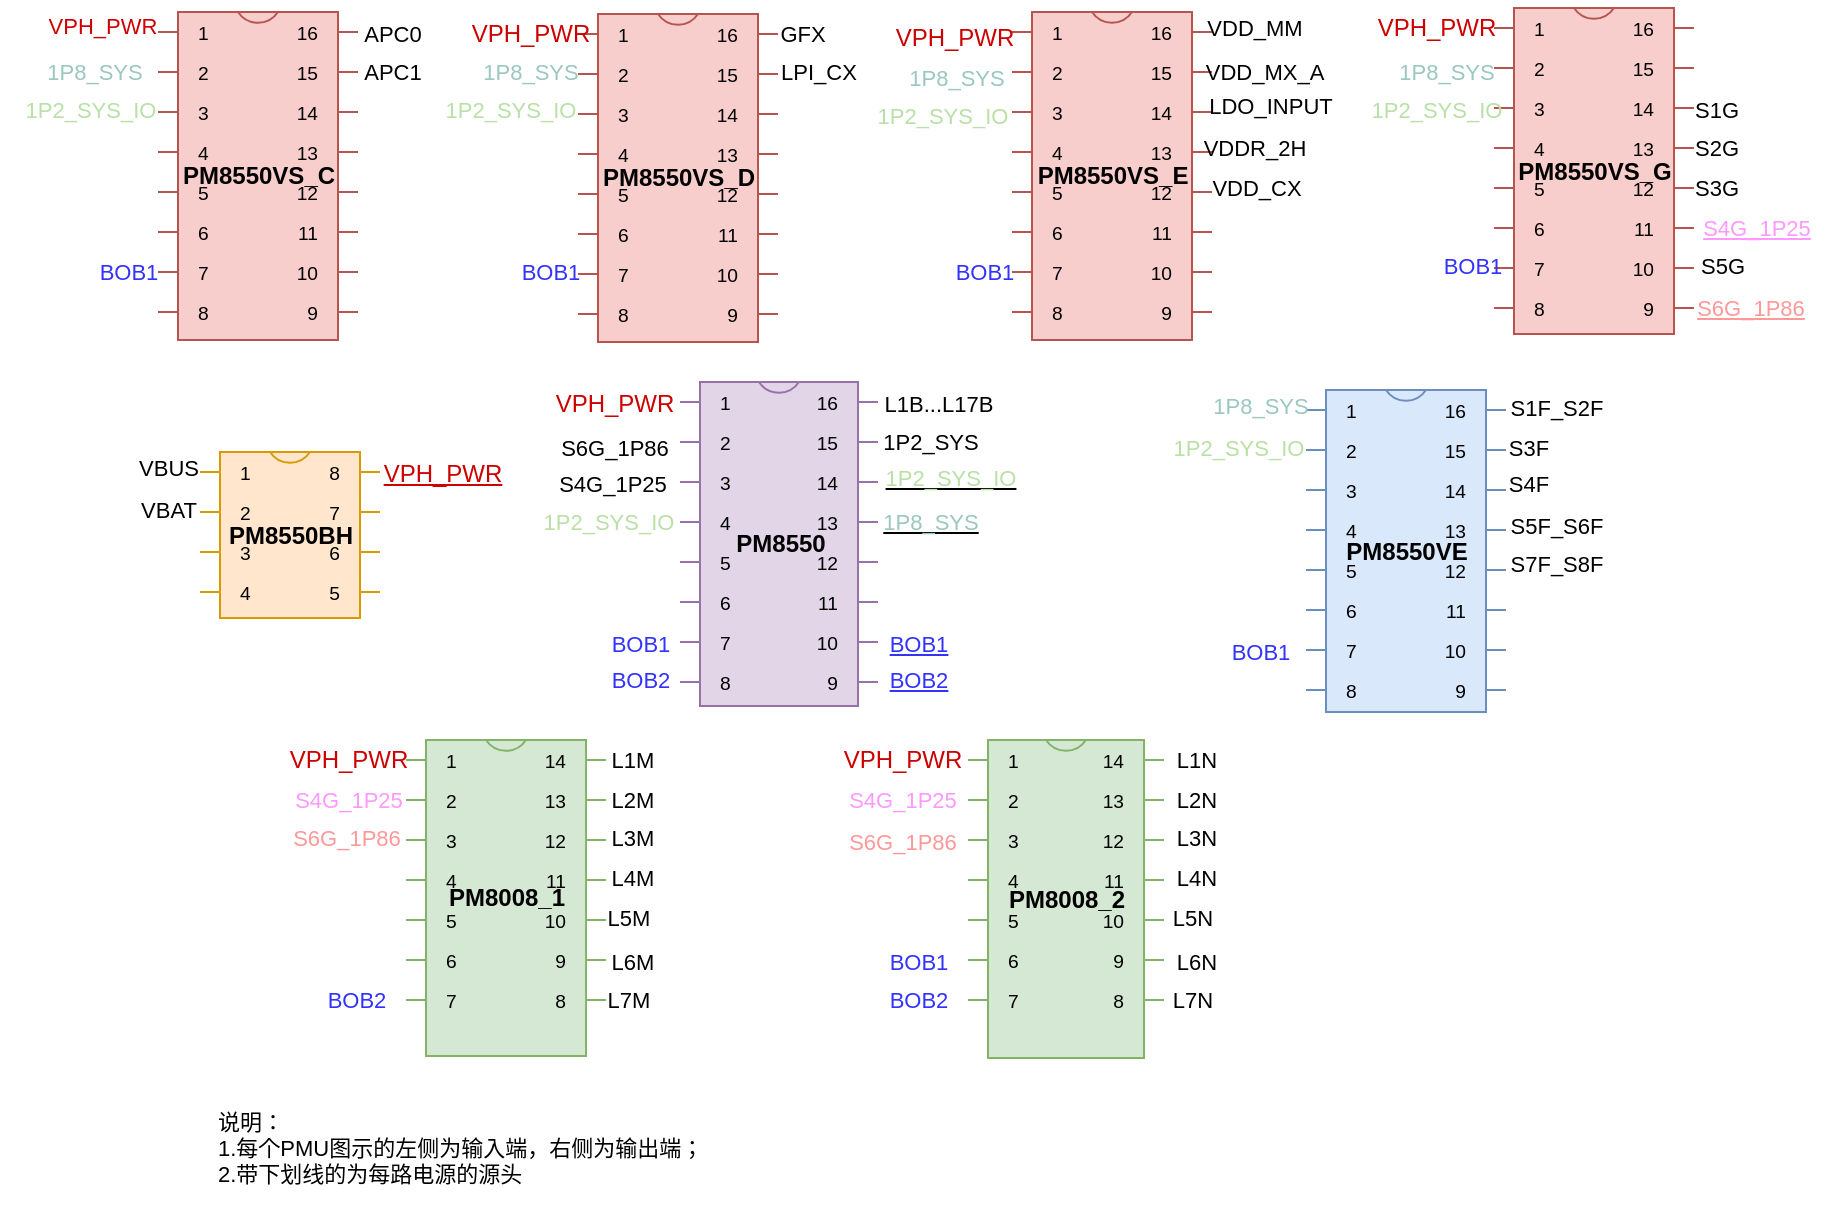 <mxfile version="20.2.7" type="github">
  <diagram id="lNH8VF2VYUELGfLcSpF1" name="第 1 页">
    <mxGraphModel dx="1692" dy="603" grid="0" gridSize="10" guides="1" tooltips="1" connect="1" arrows="1" fold="1" page="1" pageScale="1" pageWidth="827" pageHeight="1169" math="0" shadow="0">
      <root>
        <mxCell id="0" />
        <mxCell id="1" parent="0" />
        <mxCell id="IuWSipLadqDdP7I2UX3N-17" value="&lt;b&gt;PM8550&lt;/b&gt;" style="shadow=0;dashed=0;align=center;html=1;strokeWidth=1;shape=mxgraph.electrical.logic_gates.dual_inline_ic;labelNames=a,b,c,d,e,f,g,h,i,j,k,l,m,n,o,p,q,r,s,t;fillColor=#e1d5e7;strokeColor=#9673a6;" parent="1" vertex="1">
          <mxGeometry x="308" y="259" width="99" height="162" as="geometry" />
        </mxCell>
        <mxCell id="IuWSipLadqDdP7I2UX3N-18" value="&lt;b&gt;PM8550VS_C&lt;/b&gt;" style="shadow=0;dashed=0;align=center;html=1;strokeWidth=1;shape=mxgraph.electrical.logic_gates.dual_inline_ic;labelNames=a,b,c,d,e,f,g,h,i,j,k,l,m,n,o,p,q,r,s,t;fillColor=#f8cecc;strokeColor=#b85450;" parent="1" vertex="1">
          <mxGeometry x="47" y="74" width="100" height="164" as="geometry" />
        </mxCell>
        <mxCell id="IuWSipLadqDdP7I2UX3N-19" value="&lt;b&gt;PM8550VS_D&lt;/b&gt;" style="shadow=0;dashed=0;align=center;html=1;strokeWidth=1;shape=mxgraph.electrical.logic_gates.dual_inline_ic;labelNames=a,b,c,d,e,f,g,h,i,j,k,l,m,n,o,p,q,r,s,t;fillColor=#f8cecc;strokeColor=#b85450;" parent="1" vertex="1">
          <mxGeometry x="257" y="75" width="100" height="164" as="geometry" />
        </mxCell>
        <mxCell id="IuWSipLadqDdP7I2UX3N-20" value="&lt;b&gt;PM8550VS_E&lt;/b&gt;" style="shadow=0;dashed=0;align=center;html=1;strokeWidth=1;shape=mxgraph.electrical.logic_gates.dual_inline_ic;labelNames=a,b,c,d,e,f,g,h,i,j,k,l,m,n,o,p,q,r,s,t;fillColor=#f8cecc;strokeColor=#b85450;" parent="1" vertex="1">
          <mxGeometry x="474" y="74" width="100" height="164" as="geometry" />
        </mxCell>
        <mxCell id="IuWSipLadqDdP7I2UX3N-21" value="&lt;b&gt;PM8550VS_G&lt;/b&gt;" style="shadow=0;dashed=0;align=center;html=1;strokeWidth=1;shape=mxgraph.electrical.logic_gates.dual_inline_ic;labelNames=a,b,c,d,e,f,g,h,i,j,k,l,m,n,o,p,q,r,s,t;fillColor=#f8cecc;strokeColor=#b85450;" parent="1" vertex="1">
          <mxGeometry x="715" y="72" width="100" height="163" as="geometry" />
        </mxCell>
        <mxCell id="IuWSipLadqDdP7I2UX3N-22" value="&lt;b&gt;PM8550VE&lt;/b&gt;" style="shadow=0;dashed=0;align=center;html=1;strokeWidth=1;shape=mxgraph.electrical.logic_gates.dual_inline_ic;labelNames=a,b,c,d,e,f,g,h,i,j,k,l,m,n,o,p,q,r,s,t;fillColor=#dae8fc;strokeColor=#6c8ebf;" parent="1" vertex="1">
          <mxGeometry x="621" y="263" width="100" height="161" as="geometry" />
        </mxCell>
        <mxCell id="IuWSipLadqDdP7I2UX3N-24" value="&lt;b&gt;PM8008_1&lt;/b&gt;" style="shadow=0;dashed=0;align=center;html=1;strokeWidth=1;shape=mxgraph.electrical.logic_gates.dual_inline_ic;labelNames=a,b,c,d,e,f,g,h,i,j,k,l,m,n,o,p,q,r,s,t;fillColor=#d5e8d4;strokeColor=#82b366;" parent="1" vertex="1">
          <mxGeometry x="171" y="438" width="100" height="158" as="geometry" />
        </mxCell>
        <mxCell id="IuWSipLadqDdP7I2UX3N-25" value="&lt;div&gt;&lt;b&gt;PM8008_2&lt;/b&gt;&lt;/div&gt;" style="shadow=0;dashed=0;align=center;html=1;strokeWidth=1;shape=mxgraph.electrical.logic_gates.dual_inline_ic;labelNames=a,b,c,d,e,f,g,h,i,j,k,l,m,n,o,p,q,r,s,t;points=[[0,0.05,0,0,0],[0,0.15,0,0,0],[0,0.25,0,0,0],[0,0.35,0,0,0],[0,0.45,0,0,0],[0,0.55,0,0,0],[0,0.65,0,0,0],[0,0.75,0,0,0],[0,0.85,0,0,0],[0,0.95,0,0,0],[1,0.05,0,0,0],[1,0.15,0,0,0],[1,0.25,0,0,0],[1,0.35,0,0,0],[1,0.45,0,0,0],[1,0.55,0,0,0],[1,0.65,0,0,0],[1,0.75,0,0,0],[1,0.85,0,0,0],[1,0.95,0,0,0]];fillColor=#d5e8d4;strokeColor=#82b366;" parent="1" vertex="1">
          <mxGeometry x="452" y="438" width="98" height="159" as="geometry" />
        </mxCell>
        <mxCell id="IuWSipLadqDdP7I2UX3N-26" value="&lt;b&gt;PM8550BH&lt;/b&gt;" style="shadow=0;dashed=0;align=center;html=1;strokeWidth=1;shape=mxgraph.electrical.logic_gates.dual_inline_ic;labelNames=a,b,c,d,e,f,g,h,i,j,k,l,m,n,o,p,q,r,s,t;fillColor=#ffe6cc;strokeColor=#d79b00;" parent="1" vertex="1">
          <mxGeometry x="68" y="294" width="90" height="83" as="geometry" />
        </mxCell>
        <mxCell id="Wssg3fx-5MGtDCwM9fgm-13" value="&lt;font color=&quot;#cc0000&quot; style=&quot;font-size: 11px;&quot;&gt;VPH_PWR&lt;/font&gt;" style="text;html=1;align=center;verticalAlign=middle;resizable=0;points=[];autosize=1;strokeColor=none;fillColor=none;" vertex="1" parent="1">
          <mxGeometry x="-20" y="68" width="77" height="26" as="geometry" />
        </mxCell>
        <mxCell id="Wssg3fx-5MGtDCwM9fgm-14" value="&lt;font color=&quot;#cc0000&quot;&gt;&lt;u&gt;VPH_PWR&lt;/u&gt;&lt;/font&gt;" style="text;html=1;align=center;verticalAlign=middle;resizable=0;points=[];autosize=1;strokeColor=none;fillColor=none;" vertex="1" parent="1">
          <mxGeometry x="150" y="292" width="77" height="26" as="geometry" />
        </mxCell>
        <mxCell id="Wssg3fx-5MGtDCwM9fgm-15" value="&lt;font color=&quot;#cc0000&quot;&gt;VPH_PWR&lt;/font&gt;" style="text;html=1;align=center;verticalAlign=middle;resizable=0;points=[];autosize=1;strokeColor=none;fillColor=none;" vertex="1" parent="1">
          <mxGeometry x="236" y="257" width="77" height="26" as="geometry" />
        </mxCell>
        <mxCell id="Wssg3fx-5MGtDCwM9fgm-16" value="&lt;font color=&quot;#cc0000&quot;&gt;VPH_PWR&lt;/font&gt;" style="text;html=1;align=center;verticalAlign=middle;resizable=0;points=[];autosize=1;strokeColor=none;fillColor=none;" vertex="1" parent="1">
          <mxGeometry x="194" y="72" width="77" height="26" as="geometry" />
        </mxCell>
        <mxCell id="Wssg3fx-5MGtDCwM9fgm-17" value="&lt;font color=&quot;#cc0000&quot;&gt;VPH_PWR&lt;/font&gt;" style="text;html=1;align=center;verticalAlign=middle;resizable=0;points=[];autosize=1;strokeColor=none;fillColor=none;" vertex="1" parent="1">
          <mxGeometry x="406" y="74" width="77" height="26" as="geometry" />
        </mxCell>
        <mxCell id="Wssg3fx-5MGtDCwM9fgm-18" value="&lt;font color=&quot;#cc0000&quot;&gt;VPH_PWR&lt;/font&gt;" style="text;html=1;align=center;verticalAlign=middle;resizable=0;points=[];autosize=1;strokeColor=none;fillColor=none;" vertex="1" parent="1">
          <mxGeometry x="647.5" y="69" width="77" height="26" as="geometry" />
        </mxCell>
        <mxCell id="Wssg3fx-5MGtDCwM9fgm-19" value="&lt;font color=&quot;#cc0000&quot;&gt;VPH_PWR&lt;/font&gt;" style="text;html=1;align=center;verticalAlign=middle;resizable=0;points=[];autosize=1;strokeColor=none;fillColor=none;" vertex="1" parent="1">
          <mxGeometry x="103" y="435" width="77" height="26" as="geometry" />
        </mxCell>
        <mxCell id="Wssg3fx-5MGtDCwM9fgm-20" value="&lt;font color=&quot;#cc0000&quot;&gt;VPH_PWR&lt;/font&gt;" style="text;html=1;align=center;verticalAlign=middle;resizable=0;points=[];autosize=1;strokeColor=none;fillColor=none;" vertex="1" parent="1">
          <mxGeometry x="380" y="435" width="77" height="26" as="geometry" />
        </mxCell>
        <mxCell id="Wssg3fx-5MGtDCwM9fgm-21" value="&lt;font color=&quot;#ff9999&quot;&gt;&lt;u&gt;S6G_1P86&lt;/u&gt;&lt;/font&gt;" style="text;html=1;align=center;verticalAlign=middle;resizable=0;points=[];autosize=1;strokeColor=none;fillColor=none;fontSize=11;" vertex="1" parent="1">
          <mxGeometry x="805" y="209" width="76" height="26" as="geometry" />
        </mxCell>
        <mxCell id="Wssg3fx-5MGtDCwM9fgm-22" value="S6G_1P86" style="text;html=1;align=center;verticalAlign=middle;resizable=0;points=[];autosize=1;strokeColor=none;fillColor=none;fontSize=11;" vertex="1" parent="1">
          <mxGeometry x="236.5" y="279" width="76" height="26" as="geometry" />
        </mxCell>
        <mxCell id="Wssg3fx-5MGtDCwM9fgm-23" value="&lt;font color=&quot;#3333ff&quot;&gt;&lt;u&gt;BOB1&lt;/u&gt;&lt;/font&gt;" style="text;html=1;align=center;verticalAlign=middle;resizable=0;points=[];autosize=1;strokeColor=none;fillColor=none;fontSize=11;" vertex="1" parent="1">
          <mxGeometry x="402" y="377" width="50" height="26" as="geometry" />
        </mxCell>
        <mxCell id="Wssg3fx-5MGtDCwM9fgm-24" value="&lt;font color=&quot;#3333ff&quot;&gt;&lt;u&gt;BOB2&lt;/u&gt;&lt;/font&gt;" style="text;html=1;align=center;verticalAlign=middle;resizable=0;points=[];autosize=1;strokeColor=none;fillColor=none;fontSize=11;" vertex="1" parent="1">
          <mxGeometry x="402" y="395" width="50" height="26" as="geometry" />
        </mxCell>
        <mxCell id="Wssg3fx-5MGtDCwM9fgm-25" value="&lt;font color=&quot;#3333ff&quot;&gt;BOB1&lt;/font&gt;" style="text;html=1;align=center;verticalAlign=middle;resizable=0;points=[];autosize=1;strokeColor=none;fillColor=none;fontSize=11;" vertex="1" parent="1">
          <mxGeometry x="263" y="377" width="50" height="26" as="geometry" />
        </mxCell>
        <mxCell id="Wssg3fx-5MGtDCwM9fgm-26" value="&lt;font color=&quot;#3333ff&quot;&gt;BOB2&lt;/font&gt;" style="text;html=1;align=center;verticalAlign=middle;resizable=0;points=[];autosize=1;strokeColor=none;fillColor=none;fontSize=11;" vertex="1" parent="1">
          <mxGeometry x="263" y="395" width="50" height="26" as="geometry" />
        </mxCell>
        <mxCell id="Wssg3fx-5MGtDCwM9fgm-27" value="S4G_1P25" style="text;html=1;align=center;verticalAlign=middle;resizable=0;points=[];autosize=1;strokeColor=none;fillColor=none;fontSize=11;" vertex="1" parent="1">
          <mxGeometry x="236" y="297" width="76" height="26" as="geometry" />
        </mxCell>
        <mxCell id="Wssg3fx-5MGtDCwM9fgm-28" value="&lt;font color=&quot;#ff99ff&quot;&gt;&lt;u&gt;S4G_1P25&lt;/u&gt;&lt;/font&gt;" style="text;html=1;align=center;verticalAlign=middle;resizable=0;points=[];autosize=1;strokeColor=none;fillColor=none;fontSize=11;" vertex="1" parent="1">
          <mxGeometry x="808" y="169" width="76" height="26" as="geometry" />
        </mxCell>
        <mxCell id="Wssg3fx-5MGtDCwM9fgm-29" value="L1B...L17B" style="text;html=1;align=center;verticalAlign=middle;resizable=0;points=[];autosize=1;strokeColor=none;fillColor=none;fontSize=11;" vertex="1" parent="1">
          <mxGeometry x="398" y="257" width="77" height="26" as="geometry" />
        </mxCell>
        <mxCell id="Wssg3fx-5MGtDCwM9fgm-30" value="1P2_SYS" style="text;html=1;align=center;verticalAlign=middle;resizable=0;points=[];autosize=1;strokeColor=none;fillColor=none;fontSize=11;" vertex="1" parent="1">
          <mxGeometry x="398" y="276" width="70" height="26" as="geometry" />
        </mxCell>
        <mxCell id="Wssg3fx-5MGtDCwM9fgm-31" value="&lt;u style=&quot;&quot;&gt;&lt;font color=&quot;#b9e0a5&quot;&gt;1P2_SYS_IO&lt;/font&gt;&lt;/u&gt;" style="text;html=1;align=center;verticalAlign=middle;resizable=0;points=[];autosize=1;strokeColor=none;fillColor=none;fontSize=11;" vertex="1" parent="1">
          <mxGeometry x="398" y="294" width="89" height="26" as="geometry" />
        </mxCell>
        <mxCell id="Wssg3fx-5MGtDCwM9fgm-32" value="&lt;u style=&quot;&quot;&gt;&lt;font color=&quot;#9ac7bf&quot;&gt;1P8_SYS&lt;/font&gt;&lt;/u&gt;" style="text;html=1;align=center;verticalAlign=middle;resizable=0;points=[];autosize=1;strokeColor=none;fillColor=none;fontSize=11;" vertex="1" parent="1">
          <mxGeometry x="398" y="316" width="70" height="26" as="geometry" />
        </mxCell>
        <mxCell id="Wssg3fx-5MGtDCwM9fgm-33" value="&lt;font color=&quot;#b9e0a5&quot;&gt;1P2_SYS_IO&lt;/font&gt;" style="text;html=1;align=center;verticalAlign=middle;resizable=0;points=[];autosize=1;strokeColor=none;fillColor=none;fontSize=11;" vertex="1" parent="1">
          <mxGeometry x="227" y="316" width="89" height="26" as="geometry" />
        </mxCell>
        <mxCell id="Wssg3fx-5MGtDCwM9fgm-34" value="&lt;font color=&quot;#9ac7bf&quot;&gt;1P8_SYS&lt;/font&gt;" style="text;html=1;align=center;verticalAlign=middle;resizable=0;points=[];autosize=1;strokeColor=none;fillColor=none;fontSize=11;" vertex="1" parent="1">
          <mxGeometry x="-20" y="91" width="70" height="26" as="geometry" />
        </mxCell>
        <mxCell id="Wssg3fx-5MGtDCwM9fgm-35" value="&lt;font color=&quot;#b9e0a5&quot;&gt;1P2_SYS_IO&lt;/font&gt;" style="text;html=1;align=center;verticalAlign=middle;resizable=0;points=[];autosize=1;strokeColor=none;fillColor=none;fontSize=11;" vertex="1" parent="1">
          <mxGeometry x="-32" y="110" width="89" height="26" as="geometry" />
        </mxCell>
        <mxCell id="Wssg3fx-5MGtDCwM9fgm-36" value="&lt;font color=&quot;#3333ff&quot;&gt;BOB1&lt;/font&gt;" style="text;html=1;align=center;verticalAlign=middle;resizable=0;points=[];autosize=1;strokeColor=none;fillColor=none;fontSize=11;" vertex="1" parent="1">
          <mxGeometry x="7" y="191" width="50" height="26" as="geometry" />
        </mxCell>
        <mxCell id="Wssg3fx-5MGtDCwM9fgm-37" value="APC0" style="text;html=1;align=center;verticalAlign=middle;resizable=0;points=[];autosize=1;strokeColor=none;fillColor=none;fontSize=11;" vertex="1" parent="1">
          <mxGeometry x="139" y="72" width="49" height="26" as="geometry" />
        </mxCell>
        <mxCell id="Wssg3fx-5MGtDCwM9fgm-38" value="APC1" style="text;html=1;align=center;verticalAlign=middle;resizable=0;points=[];autosize=1;strokeColor=none;fillColor=none;fontSize=11;" vertex="1" parent="1">
          <mxGeometry x="139" y="91" width="49" height="26" as="geometry" />
        </mxCell>
        <mxCell id="Wssg3fx-5MGtDCwM9fgm-39" value="&lt;font color=&quot;#9ac7bf&quot;&gt;1P8_SYS&lt;/font&gt;" style="text;html=1;align=center;verticalAlign=middle;resizable=0;points=[];autosize=1;strokeColor=none;fillColor=none;fontSize=11;" vertex="1" parent="1">
          <mxGeometry x="197.5" y="91" width="70" height="26" as="geometry" />
        </mxCell>
        <mxCell id="Wssg3fx-5MGtDCwM9fgm-40" value="&lt;font color=&quot;#9ac7bf&quot;&gt;1P8_SYS&lt;/font&gt;" style="text;html=1;align=center;verticalAlign=middle;resizable=0;points=[];autosize=1;strokeColor=none;fillColor=none;fontSize=11;" vertex="1" parent="1">
          <mxGeometry x="411" y="94" width="70" height="26" as="geometry" />
        </mxCell>
        <mxCell id="Wssg3fx-5MGtDCwM9fgm-41" value="&lt;font color=&quot;#9ac7bf&quot;&gt;1P8_SYS&lt;/font&gt;" style="text;html=1;align=center;verticalAlign=middle;resizable=0;points=[];autosize=1;strokeColor=none;fillColor=none;fontSize=11;" vertex="1" parent="1">
          <mxGeometry x="656" y="91" width="70" height="26" as="geometry" />
        </mxCell>
        <mxCell id="Wssg3fx-5MGtDCwM9fgm-42" value="&lt;font color=&quot;#b9e0a5&quot;&gt;1P2_SYS_IO&lt;/font&gt;" style="text;html=1;align=center;verticalAlign=middle;resizable=0;points=[];autosize=1;strokeColor=none;fillColor=none;fontSize=11;" vertex="1" parent="1">
          <mxGeometry x="178.5" y="110" width="89" height="26" as="geometry" />
        </mxCell>
        <mxCell id="Wssg3fx-5MGtDCwM9fgm-43" value="&lt;font color=&quot;#b9e0a5&quot;&gt;1P2_SYS_IO&lt;/font&gt;" style="text;html=1;align=center;verticalAlign=middle;resizable=0;points=[];autosize=1;strokeColor=none;fillColor=none;fontSize=11;" vertex="1" parent="1">
          <mxGeometry x="394" y="113" width="89" height="26" as="geometry" />
        </mxCell>
        <mxCell id="Wssg3fx-5MGtDCwM9fgm-44" value="&lt;font color=&quot;#b9e0a5&quot;&gt;1P2_SYS_IO&lt;/font&gt;" style="text;html=1;align=center;verticalAlign=middle;resizable=0;points=[];autosize=1;strokeColor=none;fillColor=none;fontSize=11;" vertex="1" parent="1">
          <mxGeometry x="641.5" y="110" width="89" height="26" as="geometry" />
        </mxCell>
        <mxCell id="Wssg3fx-5MGtDCwM9fgm-45" value="&lt;font color=&quot;#3333ff&quot;&gt;BOB1&lt;/font&gt;" style="text;html=1;align=center;verticalAlign=middle;resizable=0;points=[];autosize=1;strokeColor=none;fillColor=none;fontSize=11;" vertex="1" parent="1">
          <mxGeometry x="217.5" y="191" width="50" height="26" as="geometry" />
        </mxCell>
        <mxCell id="Wssg3fx-5MGtDCwM9fgm-46" value="&lt;font color=&quot;#3333ff&quot;&gt;BOB1&lt;/font&gt;" style="text;html=1;align=center;verticalAlign=middle;resizable=0;points=[];autosize=1;strokeColor=none;fillColor=none;fontSize=11;" vertex="1" parent="1">
          <mxGeometry x="435" y="191" width="50" height="26" as="geometry" />
        </mxCell>
        <mxCell id="Wssg3fx-5MGtDCwM9fgm-47" value="&lt;font color=&quot;#3333ff&quot;&gt;BOB1&lt;/font&gt;" style="text;html=1;align=center;verticalAlign=middle;resizable=0;points=[];autosize=1;strokeColor=none;fillColor=none;fontSize=11;" vertex="1" parent="1">
          <mxGeometry x="679" y="188" width="50" height="26" as="geometry" />
        </mxCell>
        <mxCell id="Wssg3fx-5MGtDCwM9fgm-48" value="GFX" style="text;html=1;align=center;verticalAlign=middle;resizable=0;points=[];autosize=1;strokeColor=none;fillColor=none;fontSize=11;" vertex="1" parent="1">
          <mxGeometry x="347" y="72" width="43" height="26" as="geometry" />
        </mxCell>
        <mxCell id="Wssg3fx-5MGtDCwM9fgm-49" value="LPI_CX" style="text;html=1;align=center;verticalAlign=middle;resizable=0;points=[];autosize=1;strokeColor=none;fillColor=none;fontSize=11;" vertex="1" parent="1">
          <mxGeometry x="347" y="91" width="60" height="26" as="geometry" />
        </mxCell>
        <mxCell id="Wssg3fx-5MGtDCwM9fgm-50" value="VDD_MM" style="text;html=1;align=center;verticalAlign=middle;resizable=0;points=[];autosize=1;strokeColor=none;fillColor=none;fontSize=11;" vertex="1" parent="1">
          <mxGeometry x="559.5" y="69" width="70" height="26" as="geometry" />
        </mxCell>
        <mxCell id="Wssg3fx-5MGtDCwM9fgm-51" value="VDD_MX_A" style="text;html=1;align=center;verticalAlign=middle;resizable=0;points=[];autosize=1;strokeColor=none;fillColor=none;fontSize=11;" vertex="1" parent="1">
          <mxGeometry x="558.5" y="91" width="83" height="26" as="geometry" />
        </mxCell>
        <mxCell id="Wssg3fx-5MGtDCwM9fgm-52" value="LDO_INPUT" style="text;html=1;align=center;verticalAlign=middle;resizable=0;points=[];autosize=1;strokeColor=none;fillColor=none;fontSize=11;" vertex="1" parent="1">
          <mxGeometry x="560.5" y="108" width="85" height="26" as="geometry" />
        </mxCell>
        <mxCell id="Wssg3fx-5MGtDCwM9fgm-53" value="VDDR_2H" style="text;html=1;align=center;verticalAlign=middle;resizable=0;points=[];autosize=1;strokeColor=none;fillColor=none;fontSize=11;" vertex="1" parent="1">
          <mxGeometry x="557.5" y="129" width="74" height="26" as="geometry" />
        </mxCell>
        <mxCell id="Wssg3fx-5MGtDCwM9fgm-54" value="VDD_CX" style="text;html=1;align=center;verticalAlign=middle;resizable=0;points=[];autosize=1;strokeColor=none;fillColor=none;fontSize=11;" vertex="1" parent="1">
          <mxGeometry x="562.5" y="149" width="67" height="26" as="geometry" />
        </mxCell>
        <mxCell id="Wssg3fx-5MGtDCwM9fgm-55" value="S3G" style="text;html=1;align=center;verticalAlign=middle;resizable=0;points=[];autosize=1;strokeColor=none;fillColor=none;fontSize=11;" vertex="1" parent="1">
          <mxGeometry x="805" y="149" width="42" height="26" as="geometry" />
        </mxCell>
        <mxCell id="Wssg3fx-5MGtDCwM9fgm-56" value="S2G" style="text;html=1;align=center;verticalAlign=middle;resizable=0;points=[];autosize=1;strokeColor=none;fillColor=none;fontSize=11;" vertex="1" parent="1">
          <mxGeometry x="805" y="129" width="42" height="26" as="geometry" />
        </mxCell>
        <mxCell id="Wssg3fx-5MGtDCwM9fgm-57" value="S1G" style="text;html=1;align=center;verticalAlign=middle;resizable=0;points=[];autosize=1;strokeColor=none;fillColor=none;fontSize=11;" vertex="1" parent="1">
          <mxGeometry x="805" y="110" width="42" height="26" as="geometry" />
        </mxCell>
        <mxCell id="Wssg3fx-5MGtDCwM9fgm-58" value="S5G" style="text;html=1;align=center;verticalAlign=middle;resizable=0;points=[];autosize=1;strokeColor=none;fillColor=none;fontSize=11;" vertex="1" parent="1">
          <mxGeometry x="808" y="188" width="42" height="26" as="geometry" />
        </mxCell>
        <mxCell id="Wssg3fx-5MGtDCwM9fgm-59" value="&lt;font color=&quot;#9ac7bf&quot;&gt;1P8_SYS&lt;/font&gt;" style="text;html=1;align=center;verticalAlign=middle;resizable=0;points=[];autosize=1;strokeColor=none;fillColor=none;fontSize=11;" vertex="1" parent="1">
          <mxGeometry x="563" y="258" width="70" height="26" as="geometry" />
        </mxCell>
        <mxCell id="Wssg3fx-5MGtDCwM9fgm-60" value="&lt;font color=&quot;#b9e0a5&quot;&gt;1P2_SYS_IO&lt;/font&gt;" style="text;html=1;align=center;verticalAlign=middle;resizable=0;points=[];autosize=1;strokeColor=none;fillColor=none;fontSize=11;" vertex="1" parent="1">
          <mxGeometry x="542.5" y="279" width="89" height="26" as="geometry" />
        </mxCell>
        <mxCell id="Wssg3fx-5MGtDCwM9fgm-61" value="&lt;font color=&quot;#3333ff&quot;&gt;BOB1&lt;/font&gt;" style="text;html=1;align=center;verticalAlign=middle;resizable=0;points=[];autosize=1;strokeColor=none;fillColor=none;fontSize=11;" vertex="1" parent="1">
          <mxGeometry x="573" y="381" width="50" height="26" as="geometry" />
        </mxCell>
        <mxCell id="Wssg3fx-5MGtDCwM9fgm-62" value="S1F_S2F" style="text;html=1;align=center;verticalAlign=middle;resizable=0;points=[];autosize=1;strokeColor=none;fillColor=none;fontSize=11;" vertex="1" parent="1">
          <mxGeometry x="712" y="259" width="68" height="26" as="geometry" />
        </mxCell>
        <mxCell id="Wssg3fx-5MGtDCwM9fgm-63" value="S3F" style="text;html=1;align=center;verticalAlign=middle;resizable=0;points=[];autosize=1;strokeColor=none;fillColor=none;fontSize=11;" vertex="1" parent="1">
          <mxGeometry x="712" y="279" width="40" height="26" as="geometry" />
        </mxCell>
        <mxCell id="Wssg3fx-5MGtDCwM9fgm-64" value="S4F" style="text;html=1;align=center;verticalAlign=middle;resizable=0;points=[];autosize=1;strokeColor=none;fillColor=none;fontSize=11;" vertex="1" parent="1">
          <mxGeometry x="712" y="297" width="40" height="26" as="geometry" />
        </mxCell>
        <mxCell id="Wssg3fx-5MGtDCwM9fgm-65" value="S5F_S6F" style="text;html=1;align=center;verticalAlign=middle;resizable=0;points=[];autosize=1;strokeColor=none;fillColor=none;fontSize=11;" vertex="1" parent="1">
          <mxGeometry x="712" y="318" width="68" height="26" as="geometry" />
        </mxCell>
        <mxCell id="Wssg3fx-5MGtDCwM9fgm-66" value="S7F_S8F" style="text;html=1;align=center;verticalAlign=middle;resizable=0;points=[];autosize=1;strokeColor=none;fillColor=none;fontSize=11;" vertex="1" parent="1">
          <mxGeometry x="712" y="337" width="68" height="26" as="geometry" />
        </mxCell>
        <mxCell id="Wssg3fx-5MGtDCwM9fgm-67" value="&lt;font color=&quot;#3333ff&quot;&gt;BOB2&lt;/font&gt;" style="text;html=1;align=center;verticalAlign=middle;resizable=0;points=[];autosize=1;strokeColor=none;fillColor=none;fontSize=11;" vertex="1" parent="1">
          <mxGeometry x="121" y="555" width="50" height="26" as="geometry" />
        </mxCell>
        <mxCell id="Wssg3fx-5MGtDCwM9fgm-68" value="&lt;font color=&quot;#ff99ff&quot;&gt;S4G_1P25&lt;/font&gt;" style="text;html=1;align=center;verticalAlign=middle;resizable=0;points=[];autosize=1;strokeColor=none;fillColor=none;fontSize=11;" vertex="1" parent="1">
          <mxGeometry x="103.5" y="455" width="76" height="26" as="geometry" />
        </mxCell>
        <mxCell id="Wssg3fx-5MGtDCwM9fgm-69" value="&lt;font color=&quot;#ff9999&quot;&gt;S6G_1P86&lt;/font&gt;" style="text;html=1;align=center;verticalAlign=middle;resizable=0;points=[];autosize=1;strokeColor=none;fillColor=none;fontSize=11;" vertex="1" parent="1">
          <mxGeometry x="102.5" y="474" width="76" height="26" as="geometry" />
        </mxCell>
        <mxCell id="Wssg3fx-5MGtDCwM9fgm-70" value="L1M" style="text;html=1;align=center;verticalAlign=middle;resizable=0;points=[];autosize=1;strokeColor=none;fillColor=none;fontSize=11;" vertex="1" parent="1">
          <mxGeometry x="263" y="435" width="41" height="26" as="geometry" />
        </mxCell>
        <mxCell id="Wssg3fx-5MGtDCwM9fgm-71" value="L2M" style="text;html=1;align=center;verticalAlign=middle;resizable=0;points=[];autosize=1;strokeColor=none;fillColor=none;fontSize=11;" vertex="1" parent="1">
          <mxGeometry x="263" y="455" width="41" height="26" as="geometry" />
        </mxCell>
        <mxCell id="Wssg3fx-5MGtDCwM9fgm-72" value="L3M" style="text;html=1;align=center;verticalAlign=middle;resizable=0;points=[];autosize=1;strokeColor=none;fillColor=none;fontSize=11;" vertex="1" parent="1">
          <mxGeometry x="263" y="474" width="41" height="26" as="geometry" />
        </mxCell>
        <mxCell id="Wssg3fx-5MGtDCwM9fgm-73" value="L4M" style="text;html=1;align=center;verticalAlign=middle;resizable=0;points=[];autosize=1;strokeColor=none;fillColor=none;fontSize=11;" vertex="1" parent="1">
          <mxGeometry x="263" y="494" width="41" height="26" as="geometry" />
        </mxCell>
        <mxCell id="Wssg3fx-5MGtDCwM9fgm-74" value="L5M" style="text;html=1;align=center;verticalAlign=middle;resizable=0;points=[];autosize=1;strokeColor=none;fillColor=none;fontSize=11;" vertex="1" parent="1">
          <mxGeometry x="261" y="514" width="41" height="26" as="geometry" />
        </mxCell>
        <mxCell id="Wssg3fx-5MGtDCwM9fgm-75" value="L6M" style="text;html=1;align=center;verticalAlign=middle;resizable=0;points=[];autosize=1;strokeColor=none;fillColor=none;fontSize=11;" vertex="1" parent="1">
          <mxGeometry x="263" y="536" width="41" height="26" as="geometry" />
        </mxCell>
        <mxCell id="Wssg3fx-5MGtDCwM9fgm-76" value="L7M" style="text;html=1;align=center;verticalAlign=middle;resizable=0;points=[];autosize=1;strokeColor=none;fillColor=none;fontSize=11;" vertex="1" parent="1">
          <mxGeometry x="261" y="555" width="41" height="26" as="geometry" />
        </mxCell>
        <mxCell id="Wssg3fx-5MGtDCwM9fgm-77" value="&lt;font color=&quot;#3333ff&quot;&gt;BOB2&lt;/font&gt;" style="text;html=1;align=center;verticalAlign=middle;resizable=0;points=[];autosize=1;strokeColor=none;fillColor=none;fontSize=11;" vertex="1" parent="1">
          <mxGeometry x="402" y="555" width="50" height="26" as="geometry" />
        </mxCell>
        <mxCell id="Wssg3fx-5MGtDCwM9fgm-78" value="&lt;font color=&quot;#3333ff&quot;&gt;BOB1&lt;/font&gt;" style="text;html=1;align=center;verticalAlign=middle;resizable=0;points=[];autosize=1;strokeColor=none;fillColor=none;fontSize=11;" vertex="1" parent="1">
          <mxGeometry x="402" y="536" width="50" height="26" as="geometry" />
        </mxCell>
        <mxCell id="Wssg3fx-5MGtDCwM9fgm-79" value="&lt;font color=&quot;#ff99ff&quot;&gt;S4G_1P25&lt;/font&gt;" style="text;html=1;align=center;verticalAlign=middle;resizable=0;points=[];autosize=1;strokeColor=none;fillColor=none;fontSize=11;" vertex="1" parent="1">
          <mxGeometry x="381" y="455" width="76" height="26" as="geometry" />
        </mxCell>
        <mxCell id="Wssg3fx-5MGtDCwM9fgm-80" value="&lt;font color=&quot;#ff9999&quot;&gt;S6G_1P86&lt;/font&gt;" style="text;html=1;align=center;verticalAlign=middle;resizable=0;points=[];autosize=1;strokeColor=none;fillColor=none;fontSize=11;" vertex="1" parent="1">
          <mxGeometry x="381" y="476" width="76" height="26" as="geometry" />
        </mxCell>
        <mxCell id="Wssg3fx-5MGtDCwM9fgm-81" value="L1N" style="text;html=1;align=center;verticalAlign=middle;resizable=0;points=[];autosize=1;strokeColor=none;fillColor=none;fontSize=11;" vertex="1" parent="1">
          <mxGeometry x="545.5" y="435" width="40" height="26" as="geometry" />
        </mxCell>
        <mxCell id="Wssg3fx-5MGtDCwM9fgm-82" value="L2N" style="text;html=1;align=center;verticalAlign=middle;resizable=0;points=[];autosize=1;strokeColor=none;fillColor=none;fontSize=11;" vertex="1" parent="1">
          <mxGeometry x="545.5" y="455" width="40" height="26" as="geometry" />
        </mxCell>
        <mxCell id="Wssg3fx-5MGtDCwM9fgm-83" value="L3N" style="text;html=1;align=center;verticalAlign=middle;resizable=0;points=[];autosize=1;strokeColor=none;fillColor=none;fontSize=11;" vertex="1" parent="1">
          <mxGeometry x="545.5" y="474" width="40" height="26" as="geometry" />
        </mxCell>
        <mxCell id="Wssg3fx-5MGtDCwM9fgm-84" value="L4N" style="text;html=1;align=center;verticalAlign=middle;resizable=0;points=[];autosize=1;strokeColor=none;fillColor=none;fontSize=11;" vertex="1" parent="1">
          <mxGeometry x="545.5" y="494" width="40" height="26" as="geometry" />
        </mxCell>
        <mxCell id="Wssg3fx-5MGtDCwM9fgm-85" value="L5N" style="text;html=1;align=center;verticalAlign=middle;resizable=0;points=[];autosize=1;strokeColor=none;fillColor=none;fontSize=11;" vertex="1" parent="1">
          <mxGeometry x="543.5" y="514" width="40" height="26" as="geometry" />
        </mxCell>
        <mxCell id="Wssg3fx-5MGtDCwM9fgm-86" value="L6N" style="text;html=1;align=center;verticalAlign=middle;resizable=0;points=[];autosize=1;strokeColor=none;fillColor=none;fontSize=11;" vertex="1" parent="1">
          <mxGeometry x="545.5" y="536" width="40" height="26" as="geometry" />
        </mxCell>
        <mxCell id="Wssg3fx-5MGtDCwM9fgm-87" value="L7N" style="text;html=1;align=center;verticalAlign=middle;resizable=0;points=[];autosize=1;strokeColor=none;fillColor=none;fontSize=11;" vertex="1" parent="1">
          <mxGeometry x="543.5" y="555" width="40" height="26" as="geometry" />
        </mxCell>
        <mxCell id="Wssg3fx-5MGtDCwM9fgm-88" value="&lt;font color=&quot;#000000&quot;&gt;说明：&lt;br&gt;1.每个PMU图示的左侧为输入端，右侧为输出端；&lt;br&gt;2.带下划线的为每路电源的源头&lt;br&gt;&lt;/font&gt;" style="text;html=1;strokeColor=none;fillColor=none;align=left;verticalAlign=middle;whiteSpace=wrap;rounded=0;fontSize=11;fontColor=#FF9999;" vertex="1" parent="1">
          <mxGeometry x="75" y="613" width="396" height="57" as="geometry" />
        </mxCell>
        <mxCell id="Wssg3fx-5MGtDCwM9fgm-89" value="VBUS" style="text;html=1;align=center;verticalAlign=middle;resizable=0;points=[];autosize=1;strokeColor=none;fillColor=none;fontSize=11;fontColor=#000000;" vertex="1" parent="1">
          <mxGeometry x="26" y="289" width="51" height="26" as="geometry" />
        </mxCell>
        <mxCell id="Wssg3fx-5MGtDCwM9fgm-90" value="VBAT" style="text;html=1;align=center;verticalAlign=middle;resizable=0;points=[];autosize=1;strokeColor=none;fillColor=none;fontSize=11;fontColor=#000000;" vertex="1" parent="1">
          <mxGeometry x="28" y="310" width="48" height="26" as="geometry" />
        </mxCell>
      </root>
    </mxGraphModel>
  </diagram>
</mxfile>

